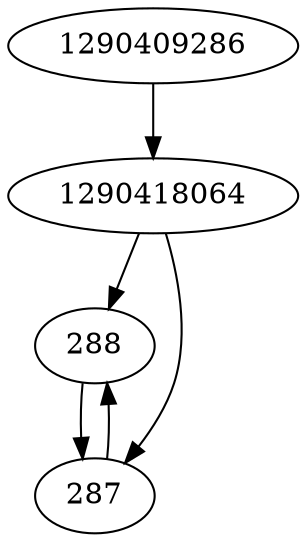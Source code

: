 strict digraph  {
288;
1290418064;
1290409286;
287;
288 -> 287;
1290418064 -> 287;
1290418064 -> 288;
1290409286 -> 1290418064;
287 -> 288;
}
